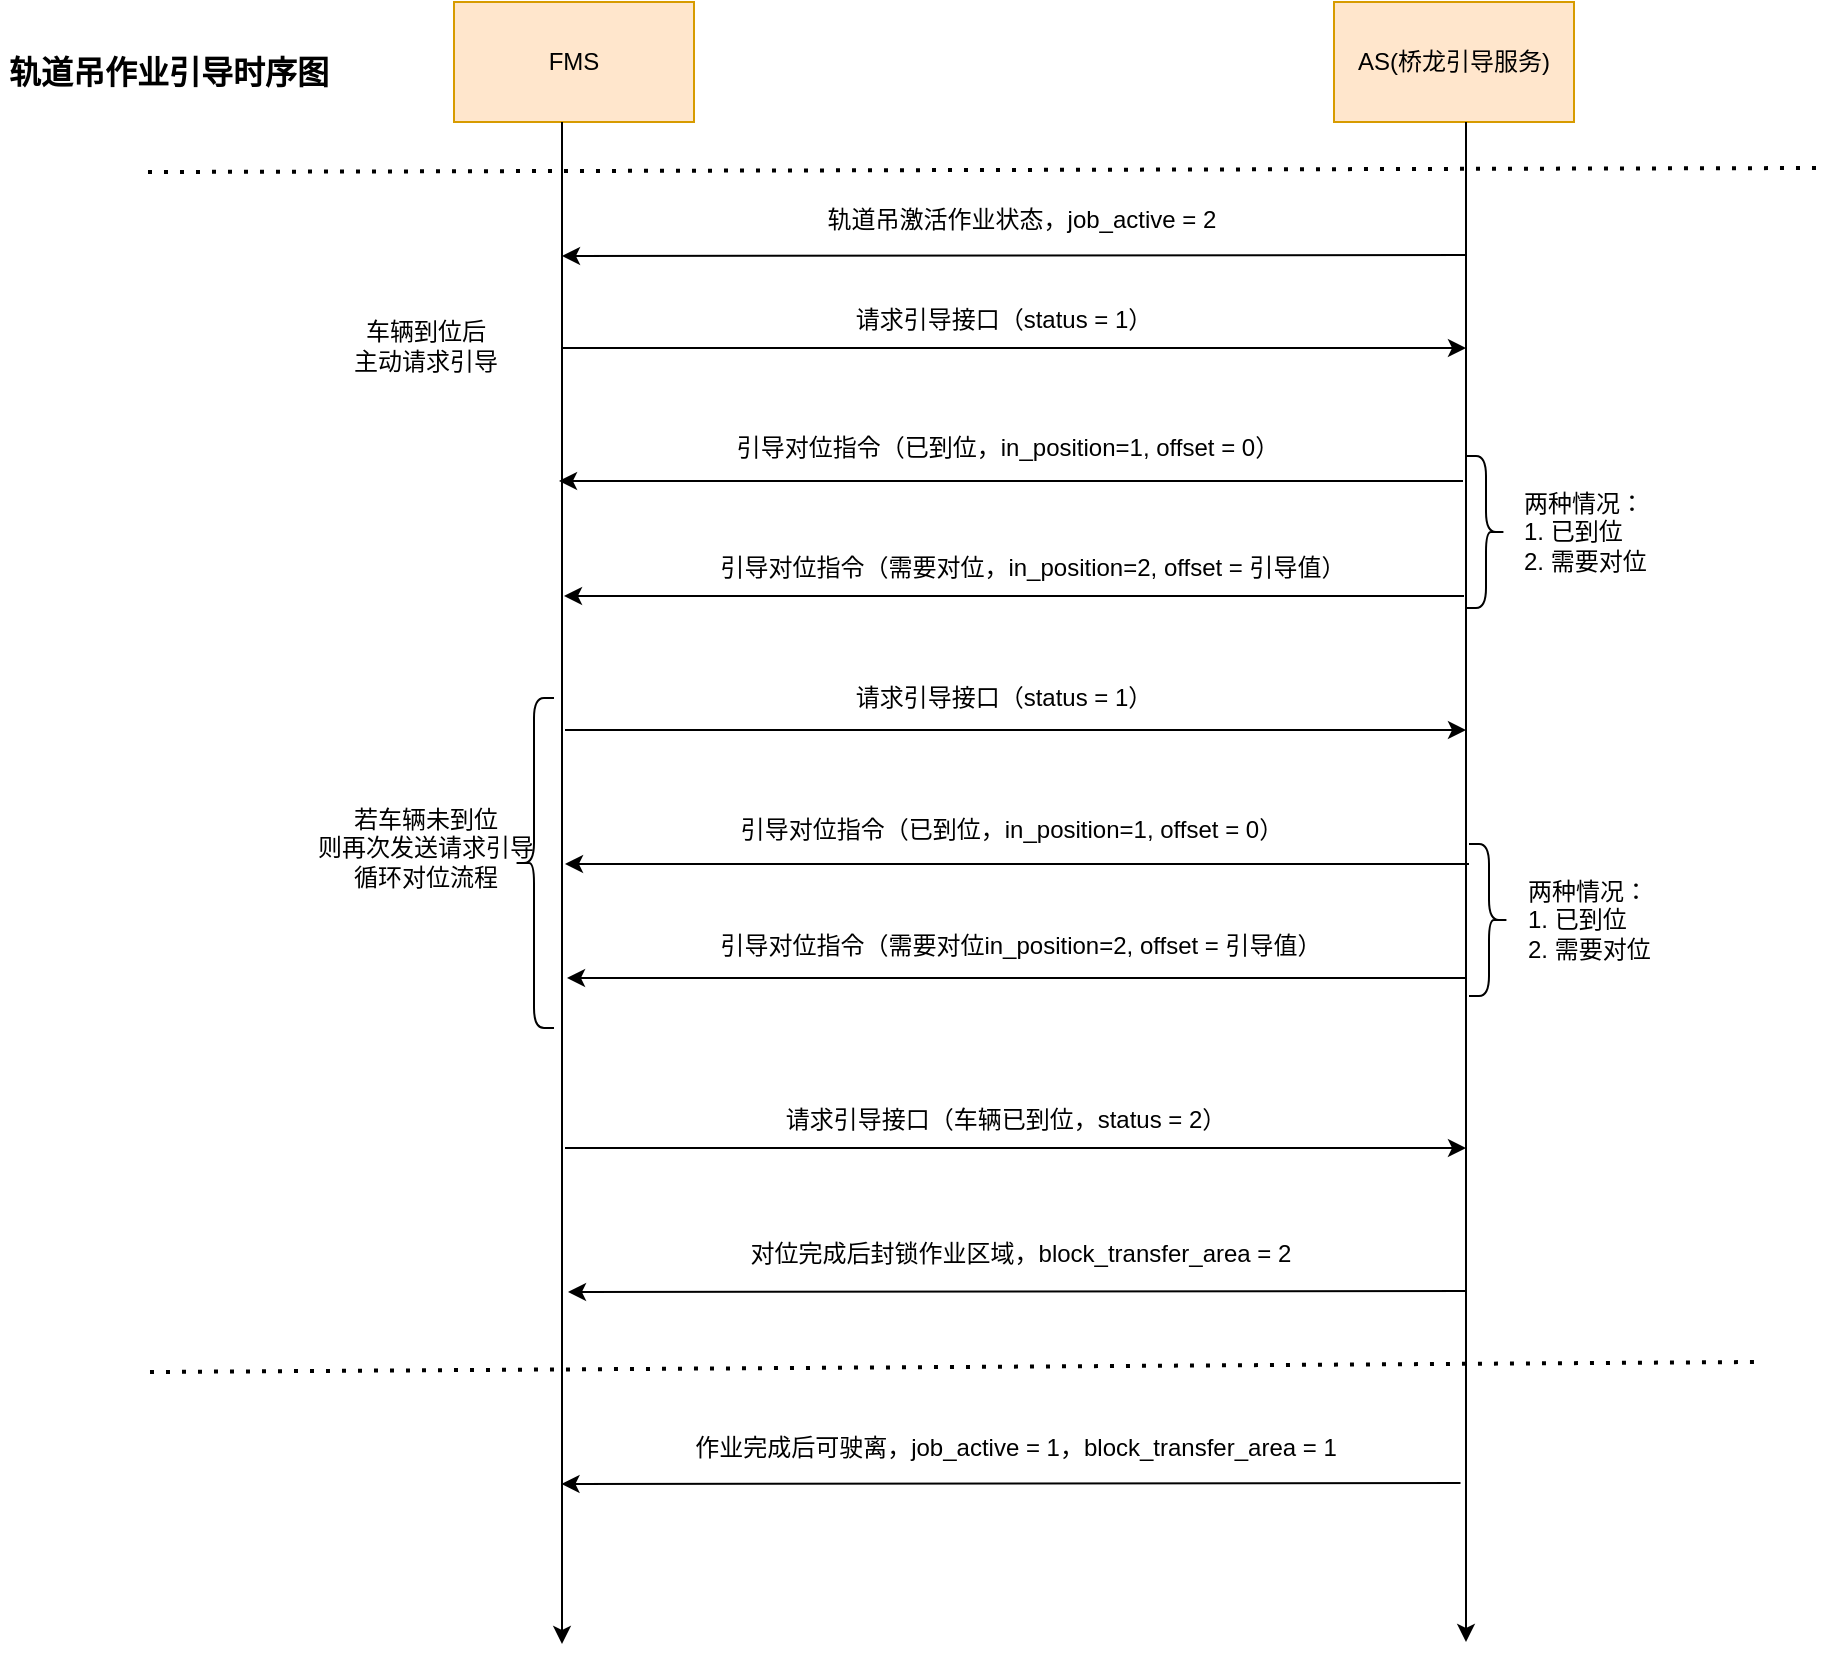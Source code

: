 <mxfile version="21.7.2" type="github">
  <diagram name="第 1 页" id="rWcn3jzGD6OSILU7geMx">
    <mxGraphModel dx="1834" dy="790" grid="0" gridSize="10" guides="1" tooltips="1" connect="1" arrows="1" fold="1" page="0" pageScale="1" pageWidth="827" pageHeight="1169" math="0" shadow="0">
      <root>
        <mxCell id="0" />
        <mxCell id="1" parent="0" />
        <mxCell id="14LxOmGrXxbErLR7jHpw-1" value="FMS" style="rounded=0;whiteSpace=wrap;html=1;fillColor=#ffe6cc;strokeColor=#d79b00;" parent="1" vertex="1">
          <mxGeometry x="186" y="94" width="120" height="60" as="geometry" />
        </mxCell>
        <mxCell id="14LxOmGrXxbErLR7jHpw-2" value="AS(桥龙引导服务)" style="rounded=0;whiteSpace=wrap;html=1;fillColor=#ffe6cc;strokeColor=#d79b00;" parent="1" vertex="1">
          <mxGeometry x="626" y="94" width="120" height="60" as="geometry" />
        </mxCell>
        <mxCell id="14LxOmGrXxbErLR7jHpw-3" value="" style="endArrow=classic;html=1;rounded=0;exitX=0.45;exitY=1.05;exitDx=0;exitDy=0;exitPerimeter=0;" parent="1" edge="1">
          <mxGeometry width="50" height="50" relative="1" as="geometry">
            <mxPoint x="240" y="154" as="sourcePoint" />
            <mxPoint x="240" y="915" as="targetPoint" />
          </mxGeometry>
        </mxCell>
        <mxCell id="14LxOmGrXxbErLR7jHpw-4" value="" style="endArrow=classic;html=1;rounded=0;exitX=0.45;exitY=1.05;exitDx=0;exitDy=0;exitPerimeter=0;" parent="1" edge="1">
          <mxGeometry width="50" height="50" relative="1" as="geometry">
            <mxPoint x="692" y="154" as="sourcePoint" />
            <mxPoint x="692" y="914" as="targetPoint" />
          </mxGeometry>
        </mxCell>
        <mxCell id="14LxOmGrXxbErLR7jHpw-5" value="" style="endArrow=classic;html=1;rounded=0;" parent="1" edge="1">
          <mxGeometry width="50" height="50" relative="1" as="geometry">
            <mxPoint x="240" y="267" as="sourcePoint" />
            <mxPoint x="692" y="267" as="targetPoint" />
          </mxGeometry>
        </mxCell>
        <mxCell id="14LxOmGrXxbErLR7jHpw-6" value="车辆到位后&lt;br&gt;主动请求引导" style="text;strokeColor=none;align=center;fillColor=none;html=1;verticalAlign=middle;whiteSpace=wrap;rounded=0;" parent="1" vertex="1">
          <mxGeometry x="97" y="256" width="150" height="20" as="geometry" />
        </mxCell>
        <mxCell id="14LxOmGrXxbErLR7jHpw-7" value="请求引导接口（status = 1）" style="text;strokeColor=none;align=center;fillColor=none;html=1;verticalAlign=middle;whiteSpace=wrap;rounded=0;" parent="1" vertex="1">
          <mxGeometry x="294.5" y="243" width="331.5" height="20" as="geometry" />
        </mxCell>
        <mxCell id="14LxOmGrXxbErLR7jHpw-10" value="" style="endArrow=classic;html=1;rounded=0;" parent="1" edge="1">
          <mxGeometry width="50" height="50" relative="1" as="geometry">
            <mxPoint x="690.5" y="333.5" as="sourcePoint" />
            <mxPoint x="238.5" y="333.5" as="targetPoint" />
          </mxGeometry>
        </mxCell>
        <mxCell id="14LxOmGrXxbErLR7jHpw-11" value="引导对位指令（已到位，in_position=1, offset = 0）" style="text;strokeColor=none;align=center;fillColor=none;html=1;verticalAlign=middle;whiteSpace=wrap;rounded=0;" parent="1" vertex="1">
          <mxGeometry x="260" y="307" width="406" height="20" as="geometry" />
        </mxCell>
        <mxCell id="14LxOmGrXxbErLR7jHpw-12" value="" style="endArrow=classic;html=1;rounded=0;" parent="1" edge="1">
          <mxGeometry width="50" height="50" relative="1" as="geometry">
            <mxPoint x="691" y="391" as="sourcePoint" />
            <mxPoint x="241" y="391" as="targetPoint" />
          </mxGeometry>
        </mxCell>
        <mxCell id="14LxOmGrXxbErLR7jHpw-13" value="引导对位指令（需要对位，in_position=2, offset = 引导值）" style="text;strokeColor=none;align=center;fillColor=none;html=1;verticalAlign=middle;whiteSpace=wrap;rounded=0;" parent="1" vertex="1">
          <mxGeometry x="251" y="366.5" width="449" height="20" as="geometry" />
        </mxCell>
        <mxCell id="14LxOmGrXxbErLR7jHpw-14" value="" style="shape=curlyBracket;whiteSpace=wrap;html=1;rounded=1;flipH=1;labelPosition=right;verticalLabelPosition=middle;align=left;verticalAlign=middle;" parent="1" vertex="1">
          <mxGeometry x="692" y="321" width="20" height="76" as="geometry" />
        </mxCell>
        <mxCell id="14LxOmGrXxbErLR7jHpw-15" value="两种情况：&lt;br&gt;1. 已到位&lt;br&gt;2. 需要对位" style="text;strokeColor=none;align=left;fillColor=none;html=1;verticalAlign=middle;whiteSpace=wrap;rounded=0;" parent="1" vertex="1">
          <mxGeometry x="719" y="332.5" width="109" height="53" as="geometry" />
        </mxCell>
        <mxCell id="14LxOmGrXxbErLR7jHpw-16" value="" style="endArrow=classic;html=1;rounded=0;" parent="1" edge="1">
          <mxGeometry width="50" height="50" relative="1" as="geometry">
            <mxPoint x="241.5" y="458" as="sourcePoint" />
            <mxPoint x="692" y="458" as="targetPoint" />
          </mxGeometry>
        </mxCell>
        <mxCell id="14LxOmGrXxbErLR7jHpw-18" value="" style="endArrow=classic;html=1;rounded=0;" parent="1" edge="1">
          <mxGeometry width="50" height="50" relative="1" as="geometry">
            <mxPoint x="693.5" y="525" as="sourcePoint" />
            <mxPoint x="241.5" y="525" as="targetPoint" />
          </mxGeometry>
        </mxCell>
        <mxCell id="14LxOmGrXxbErLR7jHpw-19" value="引导对位指令（已到位，in_position=1, offset = 0）" style="text;strokeColor=none;align=center;fillColor=none;html=1;verticalAlign=middle;whiteSpace=wrap;rounded=0;" parent="1" vertex="1">
          <mxGeometry x="261.5" y="498" width="406" height="20" as="geometry" />
        </mxCell>
        <mxCell id="14LxOmGrXxbErLR7jHpw-20" value="" style="endArrow=classic;html=1;rounded=0;" parent="1" edge="1">
          <mxGeometry width="50" height="50" relative="1" as="geometry">
            <mxPoint x="692.5" y="582" as="sourcePoint" />
            <mxPoint x="242.5" y="582" as="targetPoint" />
          </mxGeometry>
        </mxCell>
        <mxCell id="14LxOmGrXxbErLR7jHpw-21" value="引导对位指令（需要对位in_position=2, offset = 引导值）" style="text;strokeColor=none;align=center;fillColor=none;html=1;verticalAlign=middle;whiteSpace=wrap;rounded=0;" parent="1" vertex="1">
          <mxGeometry x="244.5" y="556" width="449" height="20" as="geometry" />
        </mxCell>
        <mxCell id="14LxOmGrXxbErLR7jHpw-22" value="" style="shape=curlyBracket;whiteSpace=wrap;html=1;rounded=1;labelPosition=left;verticalLabelPosition=middle;align=right;verticalAlign=middle;" parent="1" vertex="1">
          <mxGeometry x="216" y="442" width="20" height="165" as="geometry" />
        </mxCell>
        <mxCell id="14LxOmGrXxbErLR7jHpw-23" value="" style="shape=curlyBracket;whiteSpace=wrap;html=1;rounded=1;flipH=1;labelPosition=right;verticalLabelPosition=middle;align=left;verticalAlign=middle;" parent="1" vertex="1">
          <mxGeometry x="693.5" y="515" width="20" height="76" as="geometry" />
        </mxCell>
        <mxCell id="14LxOmGrXxbErLR7jHpw-24" value="两种情况：&lt;br&gt;1. 已到位&lt;br&gt;2. 需要对位" style="text;strokeColor=none;align=left;fillColor=none;html=1;verticalAlign=middle;whiteSpace=wrap;rounded=0;" parent="1" vertex="1">
          <mxGeometry x="720.5" y="526.5" width="109" height="53" as="geometry" />
        </mxCell>
        <mxCell id="14LxOmGrXxbErLR7jHpw-25" value="若车辆未到位&lt;br&gt;则再次发送请求引导&lt;br&gt;循环对位流程" style="text;strokeColor=none;align=center;fillColor=none;html=1;verticalAlign=middle;whiteSpace=wrap;rounded=0;" parent="1" vertex="1">
          <mxGeometry x="97" y="506.5" width="150" height="20" as="geometry" />
        </mxCell>
        <mxCell id="14LxOmGrXxbErLR7jHpw-26" value="" style="endArrow=classic;html=1;rounded=0;" parent="1" edge="1">
          <mxGeometry width="50" height="50" relative="1" as="geometry">
            <mxPoint x="241.5" y="667" as="sourcePoint" />
            <mxPoint x="692" y="667" as="targetPoint" />
          </mxGeometry>
        </mxCell>
        <mxCell id="14LxOmGrXxbErLR7jHpw-27" value="请求引导接口（车辆已到位，status = 2）" style="text;strokeColor=none;align=center;fillColor=none;html=1;verticalAlign=middle;whiteSpace=wrap;rounded=0;" parent="1" vertex="1">
          <mxGeometry x="296" y="643" width="331.5" height="20" as="geometry" />
        </mxCell>
        <mxCell id="14LxOmGrXxbErLR7jHpw-33" value="对位完成后封锁作业区域，block_transfer_area = 2" style="text;strokeColor=none;align=center;fillColor=none;html=1;verticalAlign=middle;whiteSpace=wrap;rounded=0;" parent="1" vertex="1">
          <mxGeometry x="331.5" y="710" width="275" height="20" as="geometry" />
        </mxCell>
        <mxCell id="14LxOmGrXxbErLR7jHpw-36" value="" style="endArrow=none;dashed=1;html=1;dashPattern=1 3;strokeWidth=2;rounded=0;" parent="1" edge="1">
          <mxGeometry width="50" height="50" relative="1" as="geometry">
            <mxPoint x="33" y="179" as="sourcePoint" />
            <mxPoint x="869" y="177" as="targetPoint" />
          </mxGeometry>
        </mxCell>
        <mxCell id="14LxOmGrXxbErLR7jHpw-38" value="" style="endArrow=none;dashed=1;html=1;dashPattern=1 3;strokeWidth=2;rounded=0;" parent="1" edge="1">
          <mxGeometry width="50" height="50" relative="1" as="geometry">
            <mxPoint x="34" y="779" as="sourcePoint" />
            <mxPoint x="838" y="774" as="targetPoint" />
          </mxGeometry>
        </mxCell>
        <mxCell id="14LxOmGrXxbErLR7jHpw-39" value="" style="endArrow=classic;html=1;rounded=0;" parent="1" edge="1">
          <mxGeometry width="50" height="50" relative="1" as="geometry">
            <mxPoint x="692.5" y="738.5" as="sourcePoint" />
            <mxPoint x="243" y="739" as="targetPoint" />
          </mxGeometry>
        </mxCell>
        <mxCell id="14LxOmGrXxbErLR7jHpw-40" value="作业完成后可驶离，job_active = 1，block_transfer_area = 1" style="text;strokeColor=none;align=center;fillColor=none;html=1;verticalAlign=middle;whiteSpace=wrap;rounded=0;" parent="1" vertex="1">
          <mxGeometry x="298.38" y="807" width="338.25" height="20" as="geometry" />
        </mxCell>
        <mxCell id="14LxOmGrXxbErLR7jHpw-41" value="" style="endArrow=classic;html=1;rounded=0;" parent="1" edge="1">
          <mxGeometry width="50" height="50" relative="1" as="geometry">
            <mxPoint x="689.25" y="834.5" as="sourcePoint" />
            <mxPoint x="239.75" y="835" as="targetPoint" />
          </mxGeometry>
        </mxCell>
        <mxCell id="14LxOmGrXxbErLR7jHpw-42" value="请求引导接口（status = 1）" style="text;strokeColor=none;align=center;fillColor=none;html=1;verticalAlign=middle;whiteSpace=wrap;rounded=0;" parent="1" vertex="1">
          <mxGeometry x="294.5" y="432" width="331.5" height="20" as="geometry" />
        </mxCell>
        <mxCell id="p-fIshRGqePjSd9gUVVi-1" value="轨道吊激活作业状态，job_active = 2" style="text;strokeColor=none;align=center;fillColor=none;html=1;verticalAlign=middle;whiteSpace=wrap;rounded=0;" vertex="1" parent="1">
          <mxGeometry x="301.13" y="193" width="338.25" height="20" as="geometry" />
        </mxCell>
        <mxCell id="p-fIshRGqePjSd9gUVVi-2" value="" style="endArrow=classic;html=1;rounded=0;" edge="1" parent="1">
          <mxGeometry width="50" height="50" relative="1" as="geometry">
            <mxPoint x="692" y="220.5" as="sourcePoint" />
            <mxPoint x="240" y="221" as="targetPoint" />
          </mxGeometry>
        </mxCell>
        <mxCell id="p-fIshRGqePjSd9gUVVi-3" value="&lt;b&gt;&lt;font style=&quot;font-size: 16px;&quot;&gt;轨道吊作业引导时序图&lt;/font&gt;&lt;/b&gt;" style="text;strokeColor=none;align=center;fillColor=none;html=1;verticalAlign=middle;whiteSpace=wrap;rounded=0;" vertex="1" parent="1">
          <mxGeometry x="-41" y="119" width="169" height="20" as="geometry" />
        </mxCell>
      </root>
    </mxGraphModel>
  </diagram>
</mxfile>
